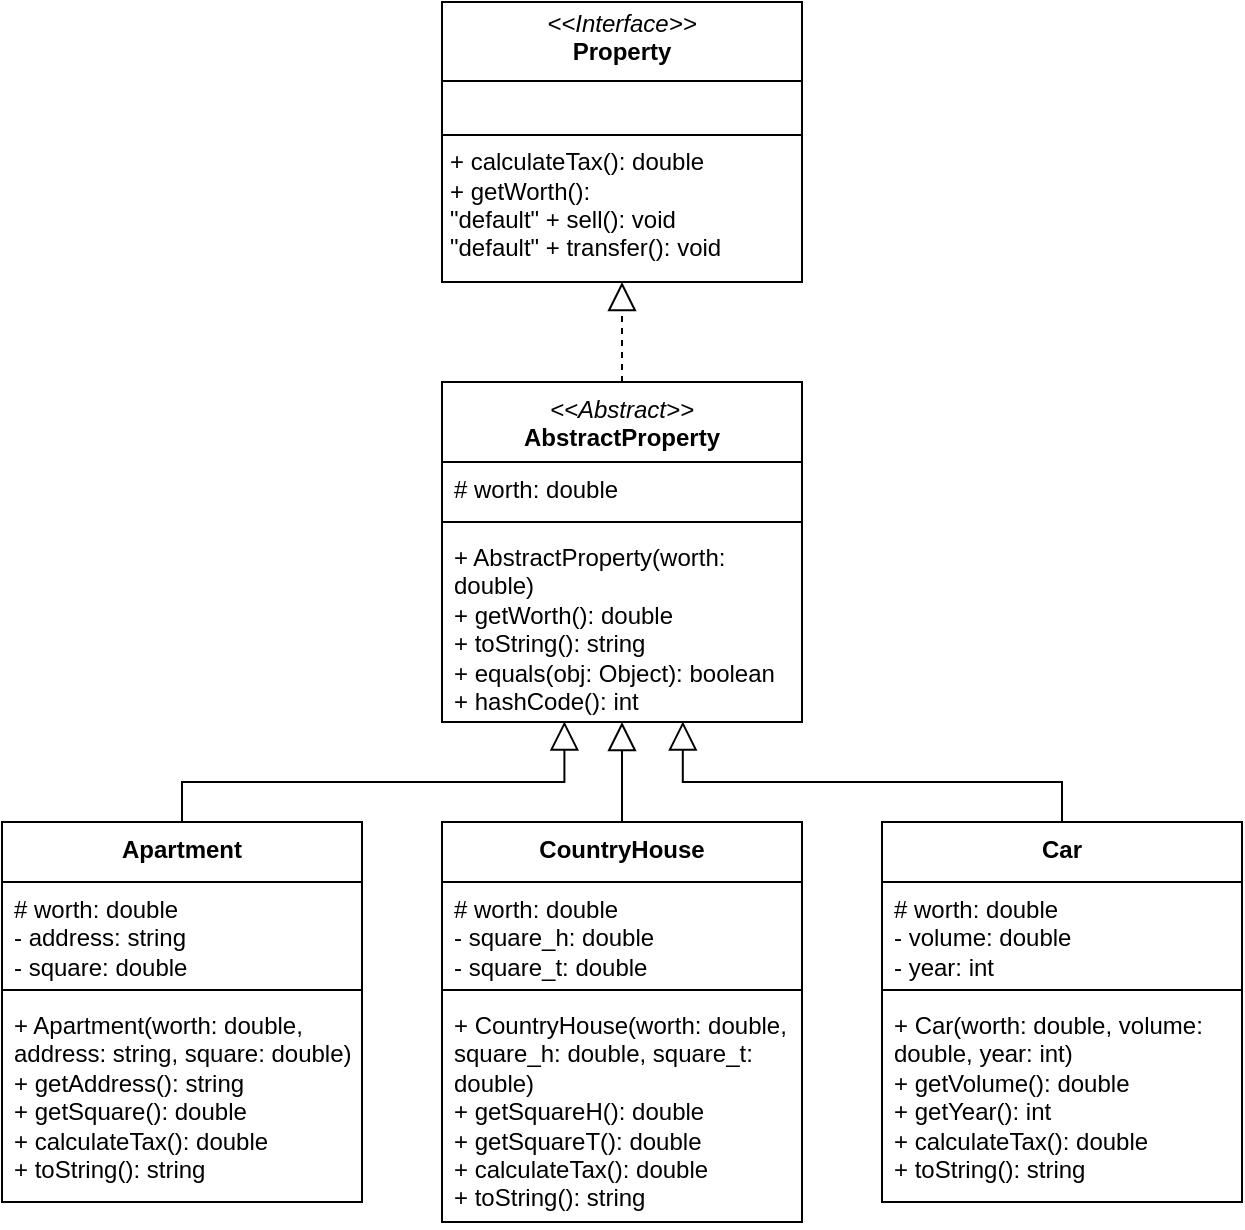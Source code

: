 <mxfile version="26.0.15">
  <diagram name="Page-1" id="kGZNyzyhxtxSnophEQxi">
    <mxGraphModel dx="1050" dy="1630" grid="1" gridSize="10" guides="1" tooltips="1" connect="1" arrows="1" fold="1" page="1" pageScale="1" pageWidth="850" pageHeight="1100" math="0" shadow="0">
      <root>
        <mxCell id="0" />
        <mxCell id="1" parent="0" />
        <mxCell id="3AI3_oHg-zlPkvVAjaJG-6" style="edgeStyle=orthogonalEdgeStyle;rounded=0;orthogonalLoop=1;jettySize=auto;html=1;entryX=0.5;entryY=1;entryDx=0;entryDy=0;endSize=12;endArrow=block;endFill=0;dashed=1;" edge="1" parent="1" source="0R60JClkkXMiejkrq7IR-5" target="3AI3_oHg-zlPkvVAjaJG-5">
          <mxGeometry relative="1" as="geometry" />
        </mxCell>
        <mxCell id="0R60JClkkXMiejkrq7IR-5" value="&lt;div&gt;&lt;i style=&quot;font-weight: 400;&quot;&gt;&amp;lt;&amp;lt;Abstract&amp;gt;&amp;gt;&lt;/i&gt;&lt;span style=&quot;background-color: transparent; color: light-dark(rgb(0, 0, 0), rgb(255, 255, 255));&quot;&gt;&lt;/span&gt;&lt;/div&gt;&lt;div&gt;&lt;span style=&quot;background-color: transparent; color: light-dark(rgb(0, 0, 0), rgb(255, 255, 255));&quot;&gt;AbstractProperty&lt;/span&gt;&lt;/div&gt;" style="swimlane;fontStyle=1;align=center;verticalAlign=top;childLayout=stackLayout;horizontal=1;startSize=40;horizontalStack=0;resizeParent=1;resizeParentMax=0;resizeLast=0;collapsible=1;marginBottom=0;whiteSpace=wrap;html=1;" parent="1" vertex="1">
          <mxGeometry x="360" y="90" width="180" height="170" as="geometry" />
        </mxCell>
        <mxCell id="0R60JClkkXMiejkrq7IR-6" value="# worth: double" style="text;strokeColor=none;fillColor=none;align=left;verticalAlign=top;spacingLeft=4;spacingRight=4;overflow=hidden;rotatable=0;points=[[0,0.5],[1,0.5]];portConstraint=eastwest;whiteSpace=wrap;html=1;" parent="0R60JClkkXMiejkrq7IR-5" vertex="1">
          <mxGeometry y="40" width="180" height="26" as="geometry" />
        </mxCell>
        <mxCell id="0R60JClkkXMiejkrq7IR-7" value="" style="line;strokeWidth=1;fillColor=none;align=left;verticalAlign=middle;spacingTop=-1;spacingLeft=3;spacingRight=3;rotatable=0;labelPosition=right;points=[];portConstraint=eastwest;strokeColor=inherit;" parent="0R60JClkkXMiejkrq7IR-5" vertex="1">
          <mxGeometry y="66" width="180" height="8" as="geometry" />
        </mxCell>
        <mxCell id="0R60JClkkXMiejkrq7IR-8" value="+ AbstractProperty(worth: double)&lt;div&gt;+ getWorth(): double&lt;/div&gt;&lt;div&gt;+ toString(): string&lt;/div&gt;&lt;div&gt;+ equals(obj: Object): boolean&lt;/div&gt;&lt;div&gt;+ hashCode(): int&lt;/div&gt;" style="text;strokeColor=none;fillColor=none;align=left;verticalAlign=top;spacingLeft=4;spacingRight=4;overflow=hidden;rotatable=0;points=[[0,0.5],[1,0.5]];portConstraint=eastwest;whiteSpace=wrap;html=1;" parent="0R60JClkkXMiejkrq7IR-5" vertex="1">
          <mxGeometry y="74" width="180" height="96" as="geometry" />
        </mxCell>
        <mxCell id="0R60JClkkXMiejkrq7IR-9" value="Apartment" style="swimlane;fontStyle=1;align=center;verticalAlign=top;childLayout=stackLayout;horizontal=1;startSize=30;horizontalStack=0;resizeParent=1;resizeParentMax=0;resizeLast=0;collapsible=1;marginBottom=0;whiteSpace=wrap;html=1;" parent="1" vertex="1">
          <mxGeometry x="140" y="310" width="180" height="190" as="geometry" />
        </mxCell>
        <mxCell id="0R60JClkkXMiejkrq7IR-10" value="# worth: double&lt;div&gt;- address: string&lt;/div&gt;&lt;div&gt;- square: double&lt;/div&gt;" style="text;strokeColor=none;fillColor=none;align=left;verticalAlign=top;spacingLeft=4;spacingRight=4;overflow=hidden;rotatable=0;points=[[0,0.5],[1,0.5]];portConstraint=eastwest;whiteSpace=wrap;html=1;" parent="0R60JClkkXMiejkrq7IR-9" vertex="1">
          <mxGeometry y="30" width="180" height="50" as="geometry" />
        </mxCell>
        <mxCell id="0R60JClkkXMiejkrq7IR-11" value="" style="line;strokeWidth=1;fillColor=none;align=left;verticalAlign=middle;spacingTop=-1;spacingLeft=3;spacingRight=3;rotatable=0;labelPosition=right;points=[];portConstraint=eastwest;strokeColor=inherit;" parent="0R60JClkkXMiejkrq7IR-9" vertex="1">
          <mxGeometry y="80" width="180" height="8" as="geometry" />
        </mxCell>
        <mxCell id="0R60JClkkXMiejkrq7IR-12" value="+ Apartment(worth: double, address: string, square: double)&lt;div&gt;+ getAddress(): string&lt;/div&gt;&lt;div&gt;+ getSquare(): double&lt;/div&gt;&lt;div&gt;+ calculateTax(): double&lt;/div&gt;&lt;div&gt;+ toString(): string&lt;/div&gt;" style="text;strokeColor=none;fillColor=none;align=left;verticalAlign=top;spacingLeft=4;spacingRight=4;overflow=hidden;rotatable=0;points=[[0,0.5],[1,0.5]];portConstraint=eastwest;whiteSpace=wrap;html=1;" parent="0R60JClkkXMiejkrq7IR-9" vertex="1">
          <mxGeometry y="88" width="180" height="102" as="geometry" />
        </mxCell>
        <mxCell id="0R60JClkkXMiejkrq7IR-13" value="CountryHouse" style="swimlane;fontStyle=1;align=center;verticalAlign=top;childLayout=stackLayout;horizontal=1;startSize=30;horizontalStack=0;resizeParent=1;resizeParentMax=0;resizeLast=0;collapsible=1;marginBottom=0;whiteSpace=wrap;html=1;" parent="1" vertex="1">
          <mxGeometry x="360" y="310" width="180" height="200" as="geometry" />
        </mxCell>
        <mxCell id="0R60JClkkXMiejkrq7IR-14" value="# worth: double&lt;div&gt;- square_h: double&lt;/div&gt;&lt;div&gt;- square_t: double&lt;/div&gt;" style="text;strokeColor=none;fillColor=none;align=left;verticalAlign=top;spacingLeft=4;spacingRight=4;overflow=hidden;rotatable=0;points=[[0,0.5],[1,0.5]];portConstraint=eastwest;whiteSpace=wrap;html=1;" parent="0R60JClkkXMiejkrq7IR-13" vertex="1">
          <mxGeometry y="30" width="180" height="50" as="geometry" />
        </mxCell>
        <mxCell id="0R60JClkkXMiejkrq7IR-15" value="" style="line;strokeWidth=1;fillColor=none;align=left;verticalAlign=middle;spacingTop=-1;spacingLeft=3;spacingRight=3;rotatable=0;labelPosition=right;points=[];portConstraint=eastwest;strokeColor=inherit;" parent="0R60JClkkXMiejkrq7IR-13" vertex="1">
          <mxGeometry y="80" width="180" height="8" as="geometry" />
        </mxCell>
        <mxCell id="0R60JClkkXMiejkrq7IR-16" value="+ CountryHouse(worth: double, square_h: double, square_t: double)&lt;div&gt;+ getSquareH(): double&lt;/div&gt;&lt;div&gt;+ getSquareT(): double&lt;/div&gt;&lt;div&gt;+ calculateTax(): double&lt;/div&gt;&lt;div&gt;+ toString(): string&lt;/div&gt;" style="text;strokeColor=none;fillColor=none;align=left;verticalAlign=top;spacingLeft=4;spacingRight=4;overflow=hidden;rotatable=0;points=[[0,0.5],[1,0.5]];portConstraint=eastwest;whiteSpace=wrap;html=1;" parent="0R60JClkkXMiejkrq7IR-13" vertex="1">
          <mxGeometry y="88" width="180" height="112" as="geometry" />
        </mxCell>
        <mxCell id="0R60JClkkXMiejkrq7IR-17" style="edgeStyle=orthogonalEdgeStyle;rounded=0;orthogonalLoop=1;jettySize=auto;html=1;entryX=0.34;entryY=0.997;entryDx=0;entryDy=0;entryPerimeter=0;endArrow=block;endFill=0;endSize=12;" parent="1" source="0R60JClkkXMiejkrq7IR-9" target="0R60JClkkXMiejkrq7IR-8" edge="1">
          <mxGeometry relative="1" as="geometry" />
        </mxCell>
        <mxCell id="0R60JClkkXMiejkrq7IR-18" style="edgeStyle=orthogonalEdgeStyle;rounded=0;orthogonalLoop=1;jettySize=auto;html=1;entryX=0.5;entryY=1;entryDx=0;entryDy=0;entryPerimeter=0;endSize=12;endArrow=block;endFill=0;" parent="1" source="0R60JClkkXMiejkrq7IR-13" target="0R60JClkkXMiejkrq7IR-8" edge="1">
          <mxGeometry relative="1" as="geometry" />
        </mxCell>
        <mxCell id="0R60JClkkXMiejkrq7IR-19" value="Car" style="swimlane;fontStyle=1;align=center;verticalAlign=top;childLayout=stackLayout;horizontal=1;startSize=30;horizontalStack=0;resizeParent=1;resizeParentMax=0;resizeLast=0;collapsible=1;marginBottom=0;whiteSpace=wrap;html=1;" parent="1" vertex="1">
          <mxGeometry x="580" y="310" width="180" height="190" as="geometry" />
        </mxCell>
        <mxCell id="0R60JClkkXMiejkrq7IR-20" value="# worth: double&lt;div&gt;- volume: double&lt;/div&gt;&lt;div&gt;- year: int&lt;/div&gt;" style="text;strokeColor=none;fillColor=none;align=left;verticalAlign=top;spacingLeft=4;spacingRight=4;overflow=hidden;rotatable=0;points=[[0,0.5],[1,0.5]];portConstraint=eastwest;whiteSpace=wrap;html=1;" parent="0R60JClkkXMiejkrq7IR-19" vertex="1">
          <mxGeometry y="30" width="180" height="50" as="geometry" />
        </mxCell>
        <mxCell id="0R60JClkkXMiejkrq7IR-21" value="" style="line;strokeWidth=1;fillColor=none;align=left;verticalAlign=middle;spacingTop=-1;spacingLeft=3;spacingRight=3;rotatable=0;labelPosition=right;points=[];portConstraint=eastwest;strokeColor=inherit;" parent="0R60JClkkXMiejkrq7IR-19" vertex="1">
          <mxGeometry y="80" width="180" height="8" as="geometry" />
        </mxCell>
        <mxCell id="0R60JClkkXMiejkrq7IR-22" value="+ Car(worth: double, volume: double, year: int)&lt;div&gt;+ getVolume(): double&lt;/div&gt;&lt;div&gt;+ getYear(): int&lt;/div&gt;&lt;div&gt;+ calculateTax(): double&lt;/div&gt;&lt;div&gt;+ toString(): string&lt;/div&gt;&lt;div&gt;&lt;br&gt;&lt;/div&gt;" style="text;strokeColor=none;fillColor=none;align=left;verticalAlign=top;spacingLeft=4;spacingRight=4;overflow=hidden;rotatable=0;points=[[0,0.5],[1,0.5]];portConstraint=eastwest;whiteSpace=wrap;html=1;" parent="0R60JClkkXMiejkrq7IR-19" vertex="1">
          <mxGeometry y="88" width="180" height="102" as="geometry" />
        </mxCell>
        <mxCell id="0R60JClkkXMiejkrq7IR-23" style="edgeStyle=orthogonalEdgeStyle;rounded=0;orthogonalLoop=1;jettySize=auto;html=1;entryX=0.669;entryY=0.997;entryDx=0;entryDy=0;entryPerimeter=0;endSize=12;endArrow=block;endFill=0;" parent="1" source="0R60JClkkXMiejkrq7IR-19" target="0R60JClkkXMiejkrq7IR-8" edge="1">
          <mxGeometry relative="1" as="geometry" />
        </mxCell>
        <mxCell id="3AI3_oHg-zlPkvVAjaJG-5" value="&lt;p style=&quot;margin:0px;margin-top:4px;text-align:center;&quot;&gt;&lt;i&gt;&amp;lt;&amp;lt;Interface&amp;gt;&amp;gt;&lt;/i&gt;&lt;br&gt;&lt;b&gt;Property&lt;/b&gt;&lt;/p&gt;&lt;hr size=&quot;1&quot; style=&quot;border-style:solid;&quot;&gt;&lt;p style=&quot;margin:0px;margin-left:4px;&quot;&gt;&lt;br&gt;&lt;/p&gt;&lt;hr size=&quot;1&quot; style=&quot;border-style:solid;&quot;&gt;&lt;p style=&quot;margin:0px;margin-left:4px;&quot;&gt;+ calculateTax(): double&lt;/p&gt;&lt;p style=&quot;margin:0px;margin-left:4px;&quot;&gt;+ getWorth():&amp;nbsp;&lt;/p&gt;&lt;p style=&quot;margin:0px;margin-left:4px;&quot;&gt;&quot;default&quot; + sell(): void&lt;/p&gt;&lt;p style=&quot;margin:0px;margin-left:4px;&quot;&gt;&quot;default&quot; + transfer(): void&lt;/p&gt;" style="verticalAlign=top;align=left;overflow=fill;html=1;whiteSpace=wrap;" vertex="1" parent="1">
          <mxGeometry x="360" y="-100" width="180" height="140" as="geometry" />
        </mxCell>
      </root>
    </mxGraphModel>
  </diagram>
</mxfile>
